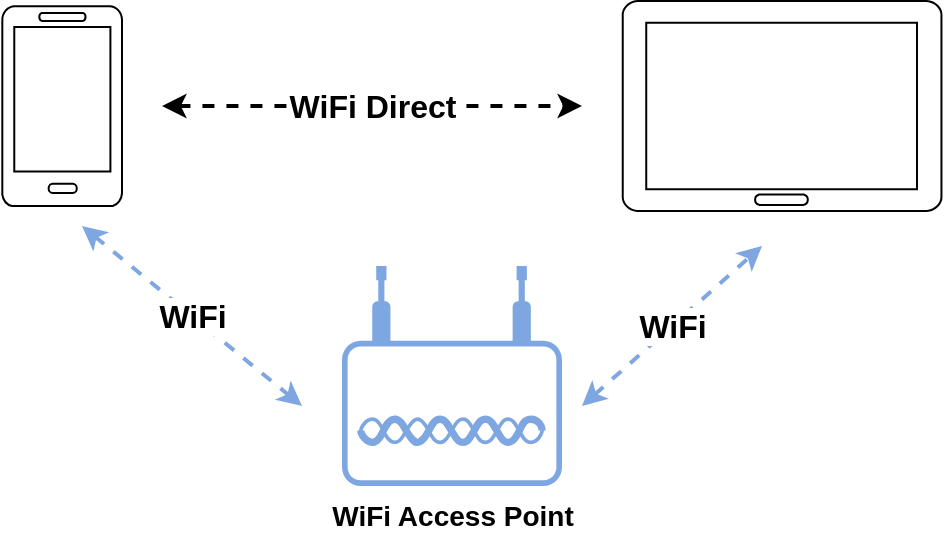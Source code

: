 <mxfile version="24.4.0" type="device">
  <diagram name="Page-1" id="tMPGpnKy-ZowUA-VL0b9">
    <mxGraphModel dx="839" dy="444" grid="1" gridSize="10" guides="1" tooltips="1" connect="1" arrows="1" fold="1" page="1" pageScale="1" pageWidth="850" pageHeight="1100" math="0" shadow="0">
      <root>
        <mxCell id="0" />
        <mxCell id="1" parent="0" />
        <mxCell id="GLRb8waI0ZLwu5YfJsHA-3" value="" style="verticalLabelPosition=bottom;html=1;verticalAlign=top;align=center;shape=mxgraph.azure.mobile;pointerEvents=1;" vertex="1" parent="1">
          <mxGeometry x="90" y="50" width="60" height="100" as="geometry" />
        </mxCell>
        <mxCell id="GLRb8waI0ZLwu5YfJsHA-4" value="&lt;b style=&quot;font-size: 16px;&quot;&gt;WiFi Direct&lt;br&gt;&lt;/b&gt;" style="endArrow=classic;startArrow=classic;html=1;rounded=0;dashed=1;strokeWidth=2;" edge="1" parent="1">
          <mxGeometry width="50" height="50" relative="1" as="geometry">
            <mxPoint x="170" y="100" as="sourcePoint" />
            <mxPoint x="380" y="100" as="targetPoint" />
          </mxGeometry>
        </mxCell>
        <mxCell id="GLRb8waI0ZLwu5YfJsHA-5" value="" style="verticalLabelPosition=bottom;html=1;verticalAlign=top;align=center;shape=mxgraph.azure.tablet;pointerEvents=1;" vertex="1" parent="1">
          <mxGeometry x="400" y="47.5" width="160" height="105" as="geometry" />
        </mxCell>
        <mxCell id="GLRb8waI0ZLwu5YfJsHA-6" value="&lt;font style=&quot;font-size: 14px;&quot;&gt;&lt;b&gt;WiFi Access Point&lt;/b&gt;&lt;/font&gt;" style="points=[[0.03,0.36,0],[0.18,0,0],[0.5,0.34,0],[0.82,0,0],[0.97,0.36,0],[1,0.67,0],[0.975,0.975,0],[0.5,1,0],[0.025,0.975,0],[0,0.67,0]];verticalLabelPosition=bottom;sketch=0;html=1;verticalAlign=top;aspect=fixed;align=center;pointerEvents=1;shape=mxgraph.cisco19.wireless_access_point;fillColor=#7EA6E0;strokeColor=none;strokeWidth=1;" vertex="1" parent="1">
          <mxGeometry x="260" y="180" width="110" height="110" as="geometry" />
        </mxCell>
        <mxCell id="GLRb8waI0ZLwu5YfJsHA-7" value="&lt;font size=&quot;1&quot;&gt;&lt;b style=&quot;font-size: 16px;&quot;&gt;WiFi&lt;/b&gt;&lt;/font&gt;" style="endArrow=classic;startArrow=classic;html=1;rounded=0;dashed=1;strokeWidth=2;strokeColor=#7EA6E0;" edge="1" parent="1">
          <mxGeometry width="50" height="50" relative="1" as="geometry">
            <mxPoint x="130" y="160" as="sourcePoint" />
            <mxPoint x="240" y="250" as="targetPoint" />
          </mxGeometry>
        </mxCell>
        <mxCell id="GLRb8waI0ZLwu5YfJsHA-8" value="&lt;font size=&quot;1&quot;&gt;&lt;b style=&quot;font-size: 16px;&quot;&gt;WiFi&lt;/b&gt;&lt;/font&gt;" style="endArrow=classic;startArrow=classic;html=1;rounded=0;dashed=1;strokeWidth=2;strokeColor=#7EA6E0;" edge="1" parent="1">
          <mxGeometry width="50" height="50" relative="1" as="geometry">
            <mxPoint x="380" y="250" as="sourcePoint" />
            <mxPoint x="470" y="170" as="targetPoint" />
          </mxGeometry>
        </mxCell>
      </root>
    </mxGraphModel>
  </diagram>
</mxfile>
